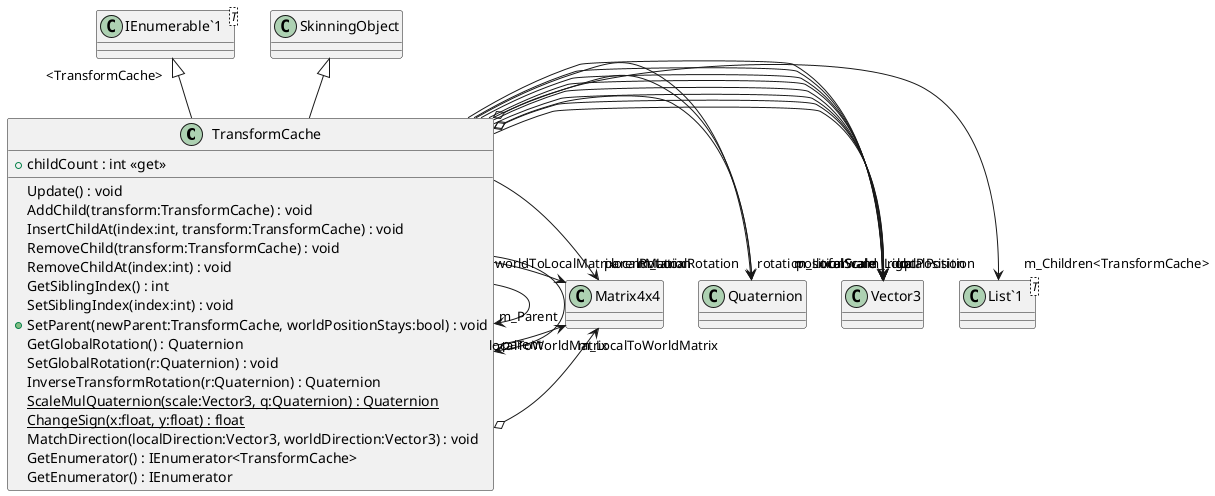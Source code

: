 @startuml
class TransformCache {
    + childCount : int <<get>>
    Update() : void
    AddChild(transform:TransformCache) : void
    InsertChildAt(index:int, transform:TransformCache) : void
    RemoveChild(transform:TransformCache) : void
    RemoveChildAt(index:int) : void
    GetSiblingIndex() : int
    SetSiblingIndex(index:int) : void
    + SetParent(newParent:TransformCache, worldPositionStays:bool) : void
    GetGlobalRotation() : Quaternion
    SetGlobalRotation(r:Quaternion) : void
    InverseTransformRotation(r:Quaternion) : Quaternion
    {static} ScaleMulQuaternion(scale:Vector3, q:Quaternion) : Quaternion
    {static} ChangeSign(x:float, y:float) : float
    MatchDirection(localDirection:Vector3, worldDirection:Vector3) : void
    GetEnumerator() : IEnumerator<TransformCache>
    GetEnumerator() : IEnumerator
}
class "IEnumerable`1"<T> {
}
class "List`1"<T> {
}
SkinningObject <|-- TransformCache
"IEnumerable`1" "<TransformCache>" <|-- TransformCache
TransformCache --> "m_Parent" TransformCache
TransformCache o-> "m_Children<TransformCache>" "List`1"
TransformCache --> "m_LocalPosition" Vector3
TransformCache o-> "m_LocalRotation" Quaternion
TransformCache o-> "m_LocalScale" Vector3
TransformCache o-> "m_LocalToWorldMatrix" Matrix4x4
TransformCache --> "parent" TransformCache
TransformCache --> "localPosition" Vector3
TransformCache --> "localRotation" Quaternion
TransformCache --> "localScale" Vector3
TransformCache --> "position" Vector3
TransformCache --> "rotation" Quaternion
TransformCache --> "right" Vector3
TransformCache --> "up" Vector3
TransformCache --> "forward" Vector3
TransformCache --> "localToWorldMatrix" Matrix4x4
TransformCache --> "worldToLocalMatrix" Matrix4x4
TransformCache --> "parentMatrix" Matrix4x4
@enduml
